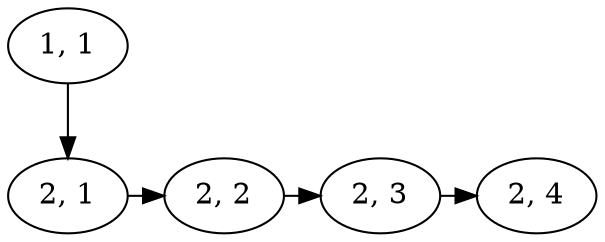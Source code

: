 digraph Next {
	"1, 1"
	{
		rank = same
		"2, 1"
		"2, 2"
		"2, 3"
		"2, 4"	
	}
	"1, 1" -> "2, 1"
	"2, 1" -> "2, 2"
	"2, 2" -> "2, 3"
	"2, 3" -> "2, 4"
}